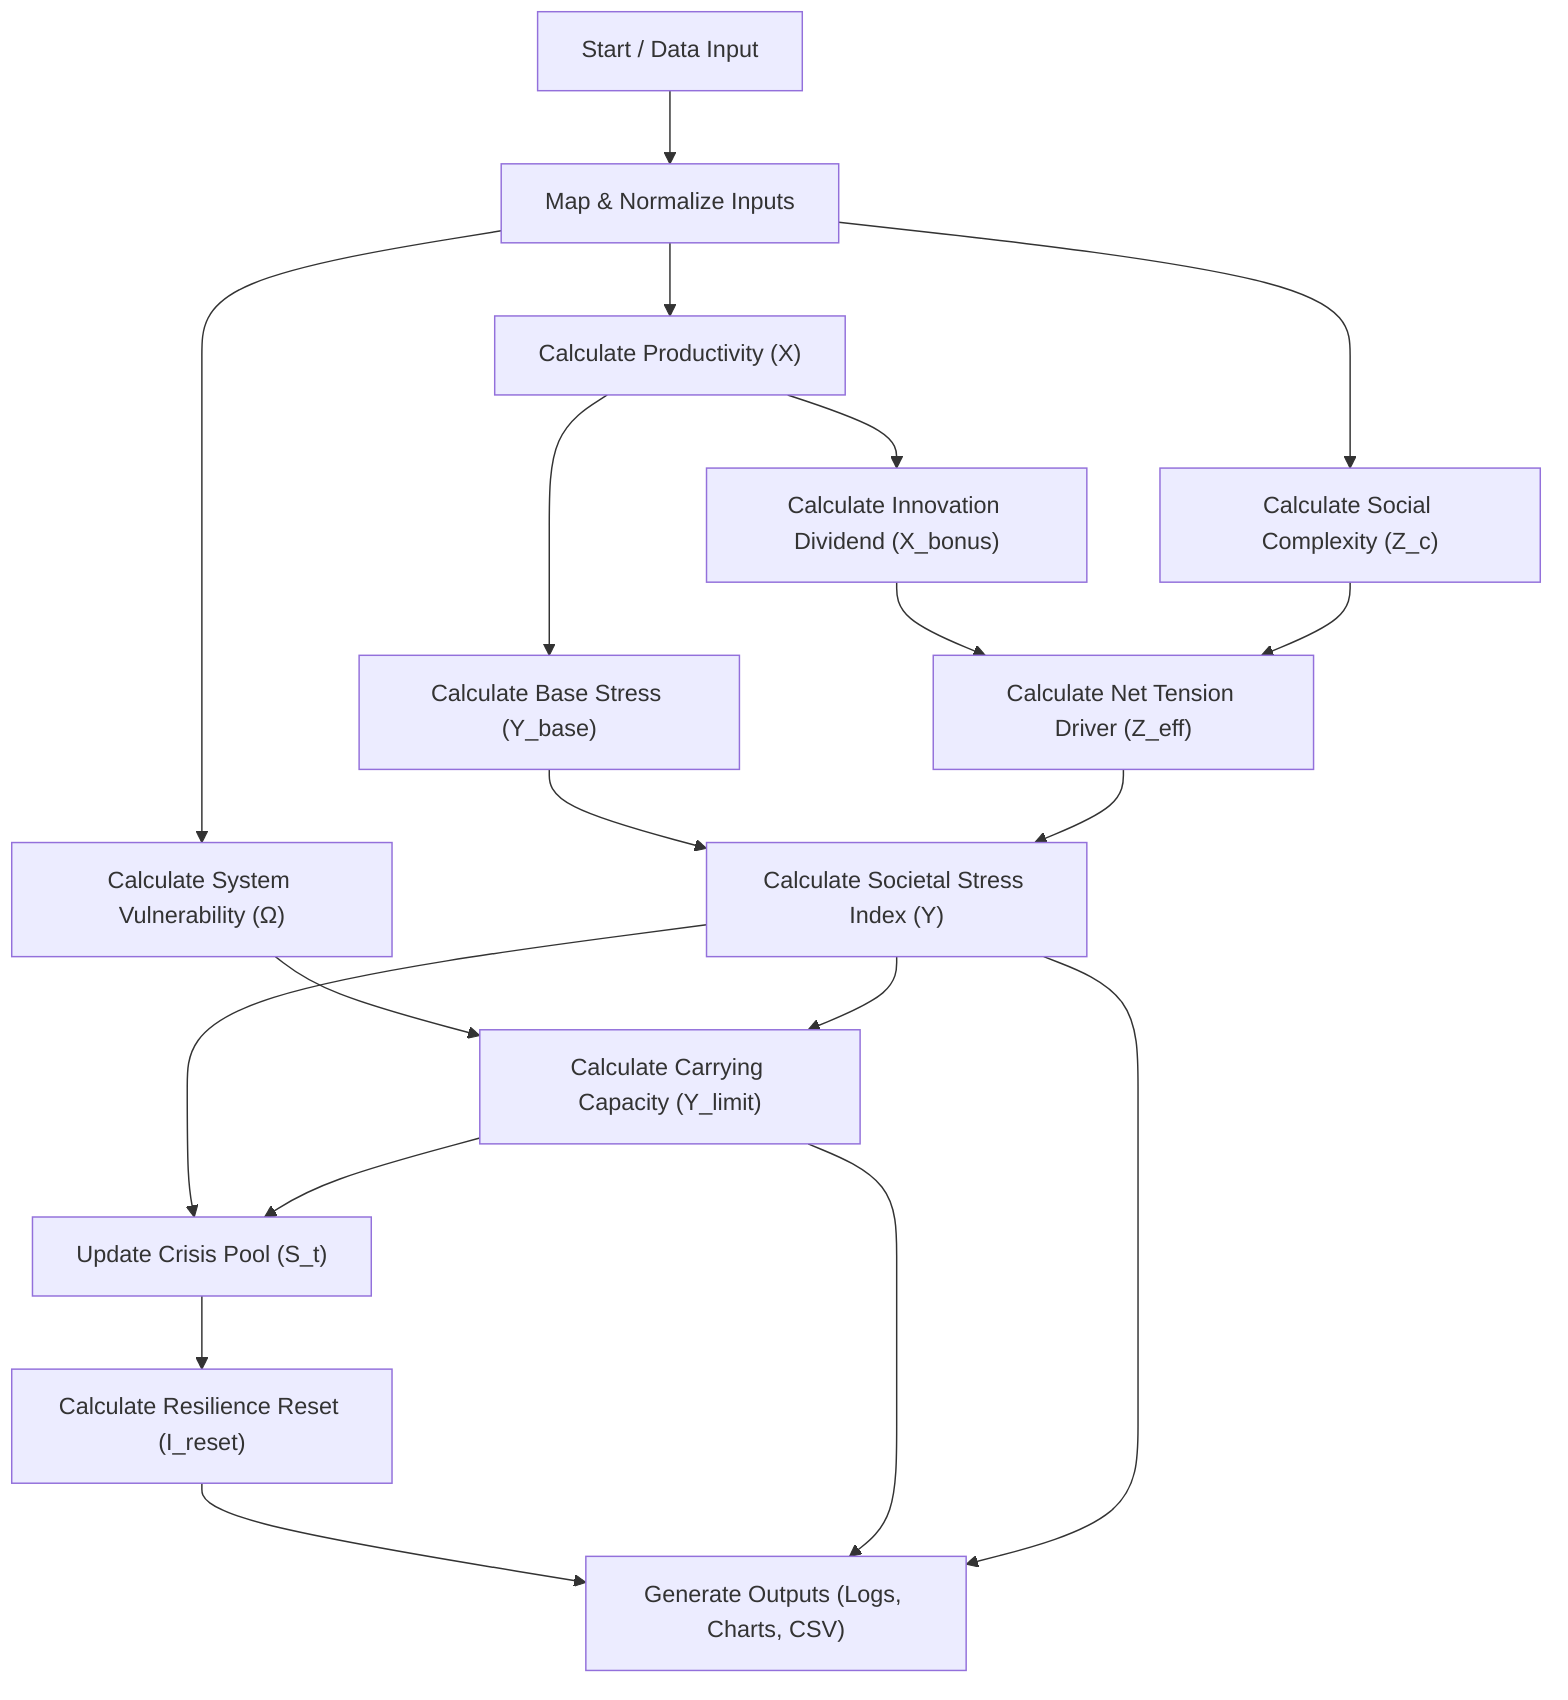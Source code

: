 flowchart TB
%% SECM V0.5 ALPHA – Logical Flowchart (Simplified)

Start["Start / Data Input"] --> Map["Map & Normalize Inputs"]
Map --> CalcX["Calculate Productivity (X)"]
CalcX --> Bonus["Calculate Innovation Dividend (X_bonus)"]
CalcX --> BaseY["Calculate Base Stress (Y_base)"]

Map --> CalcOmega["Calculate System Vulnerability (Ω)"]
Map --> CalcZc["Calculate Social Complexity (Z_c)"]

Bonus --> CalcZ["Calculate Net Tension Driver (Z_eff)"]
CalcZc --> CalcZ

BaseY --> CalcY["Calculate Societal Stress Index (Y)"]
CalcZ --> CalcY

CalcOmega --> CalcYlimit["Calculate Carrying Capacity (Y_limit)"]
CalcY --> CalcYlimit

CalcY --> Crisis["Update Crisis Pool (S_t)"]
CalcYlimit --> Crisis

Crisis --> Reset["Calculate Resilience Reset (I_reset)"]

Reset --> Output["Generate Outputs (Logs, Charts, CSV)"]
CalcYlimit --> Output
CalcY --> Output